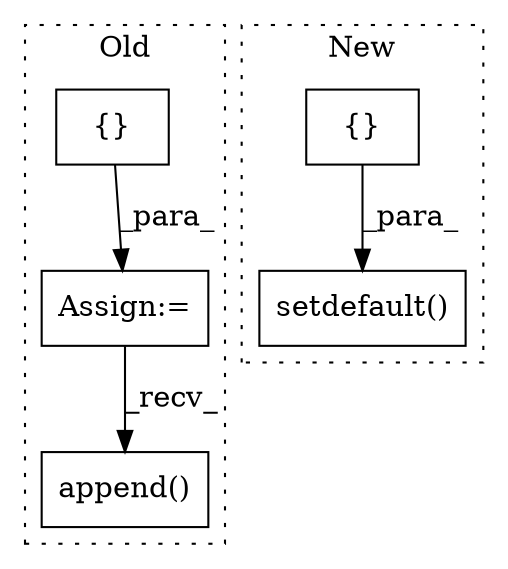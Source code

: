 digraph G {
subgraph cluster0 {
1 [label="append()" a="75" s="5520,5545" l="19,1" shape="box"];
4 [label="{}" a="59" s="5112,5112" l="2,1" shape="box"];
5 [label="Assign:=" a="68" s="5109" l="3" shape="box"];
label = "Old";
style="dotted";
}
subgraph cluster1 {
2 [label="setdefault()" a="75" s="6150,6191" l="24,1" shape="box"];
3 [label="{}" a="95" s="6189,6190" l="2,1" shape="box"];
label = "New";
style="dotted";
}
3 -> 2 [label="_para_"];
4 -> 5 [label="_para_"];
5 -> 1 [label="_recv_"];
}